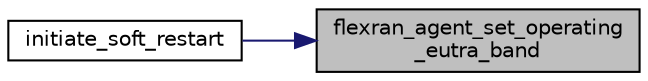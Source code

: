 digraph "flexran_agent_set_operating_eutra_band"
{
 // LATEX_PDF_SIZE
  edge [fontname="Helvetica",fontsize="10",labelfontname="Helvetica",labelfontsize="10"];
  node [fontname="Helvetica",fontsize="10",shape=record];
  rankdir="RL";
  Node1 [label="flexran_agent_set_operating\l_eutra_band",height=0.2,width=0.4,color="black", fillcolor="grey75", style="filled", fontcolor="black",tooltip=" "];
  Node1 -> Node2 [dir="back",color="midnightblue",fontsize="10",style="solid",fontname="Helvetica"];
  Node2 [label="initiate_soft_restart",height=0.2,width=0.4,color="black", fillcolor="white", style="filled",URL="$flexran__agent__common__internal_8h.html#aefb7b001cfa2ff6b958ff5cf4ec9e0d4",tooltip=" "];
}
